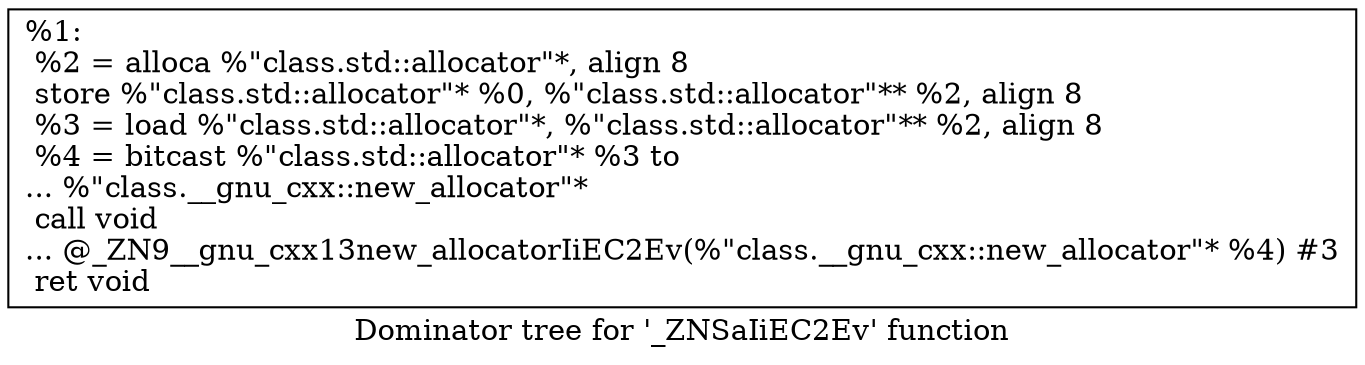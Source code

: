 digraph "Dominator tree for '_ZNSaIiEC2Ev' function" {
	label="Dominator tree for '_ZNSaIiEC2Ev' function";

	Node0x1471880 [shape=record,label="{%1:\l  %2 = alloca %\"class.std::allocator\"*, align 8\l  store %\"class.std::allocator\"* %0, %\"class.std::allocator\"** %2, align 8\l  %3 = load %\"class.std::allocator\"*, %\"class.std::allocator\"** %2, align 8\l  %4 = bitcast %\"class.std::allocator\"* %3 to\l... %\"class.__gnu_cxx::new_allocator\"*\l  call void\l... @_ZN9__gnu_cxx13new_allocatorIiEC2Ev(%\"class.__gnu_cxx::new_allocator\"* %4) #3\l  ret void\l}"];
}
